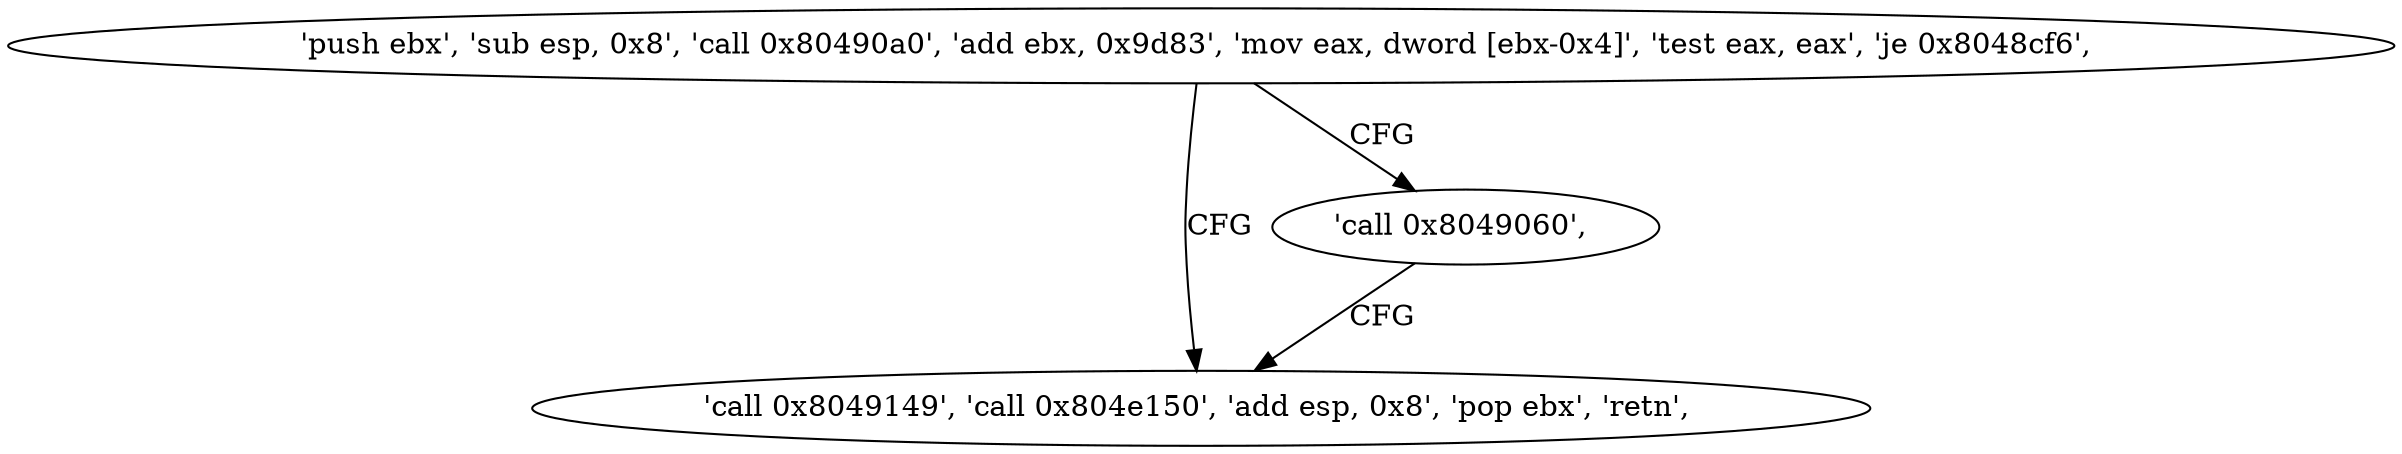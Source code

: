 digraph "func" {
"134515928" [label = "'push ebx', 'sub esp, 0x8', 'call 0x80490a0', 'add ebx, 0x9d83', 'mov eax, dword [ebx-0x4]', 'test eax, eax', 'je 0x8048cf6', " ]
"134515958" [label = "'call 0x8049149', 'call 0x804e150', 'add esp, 0x8', 'pop ebx', 'retn', " ]
"134515953" [label = "'call 0x8049060', " ]
"134515928" -> "134515958" [ label = "CFG" ]
"134515928" -> "134515953" [ label = "CFG" ]
"134515953" -> "134515958" [ label = "CFG" ]
}
